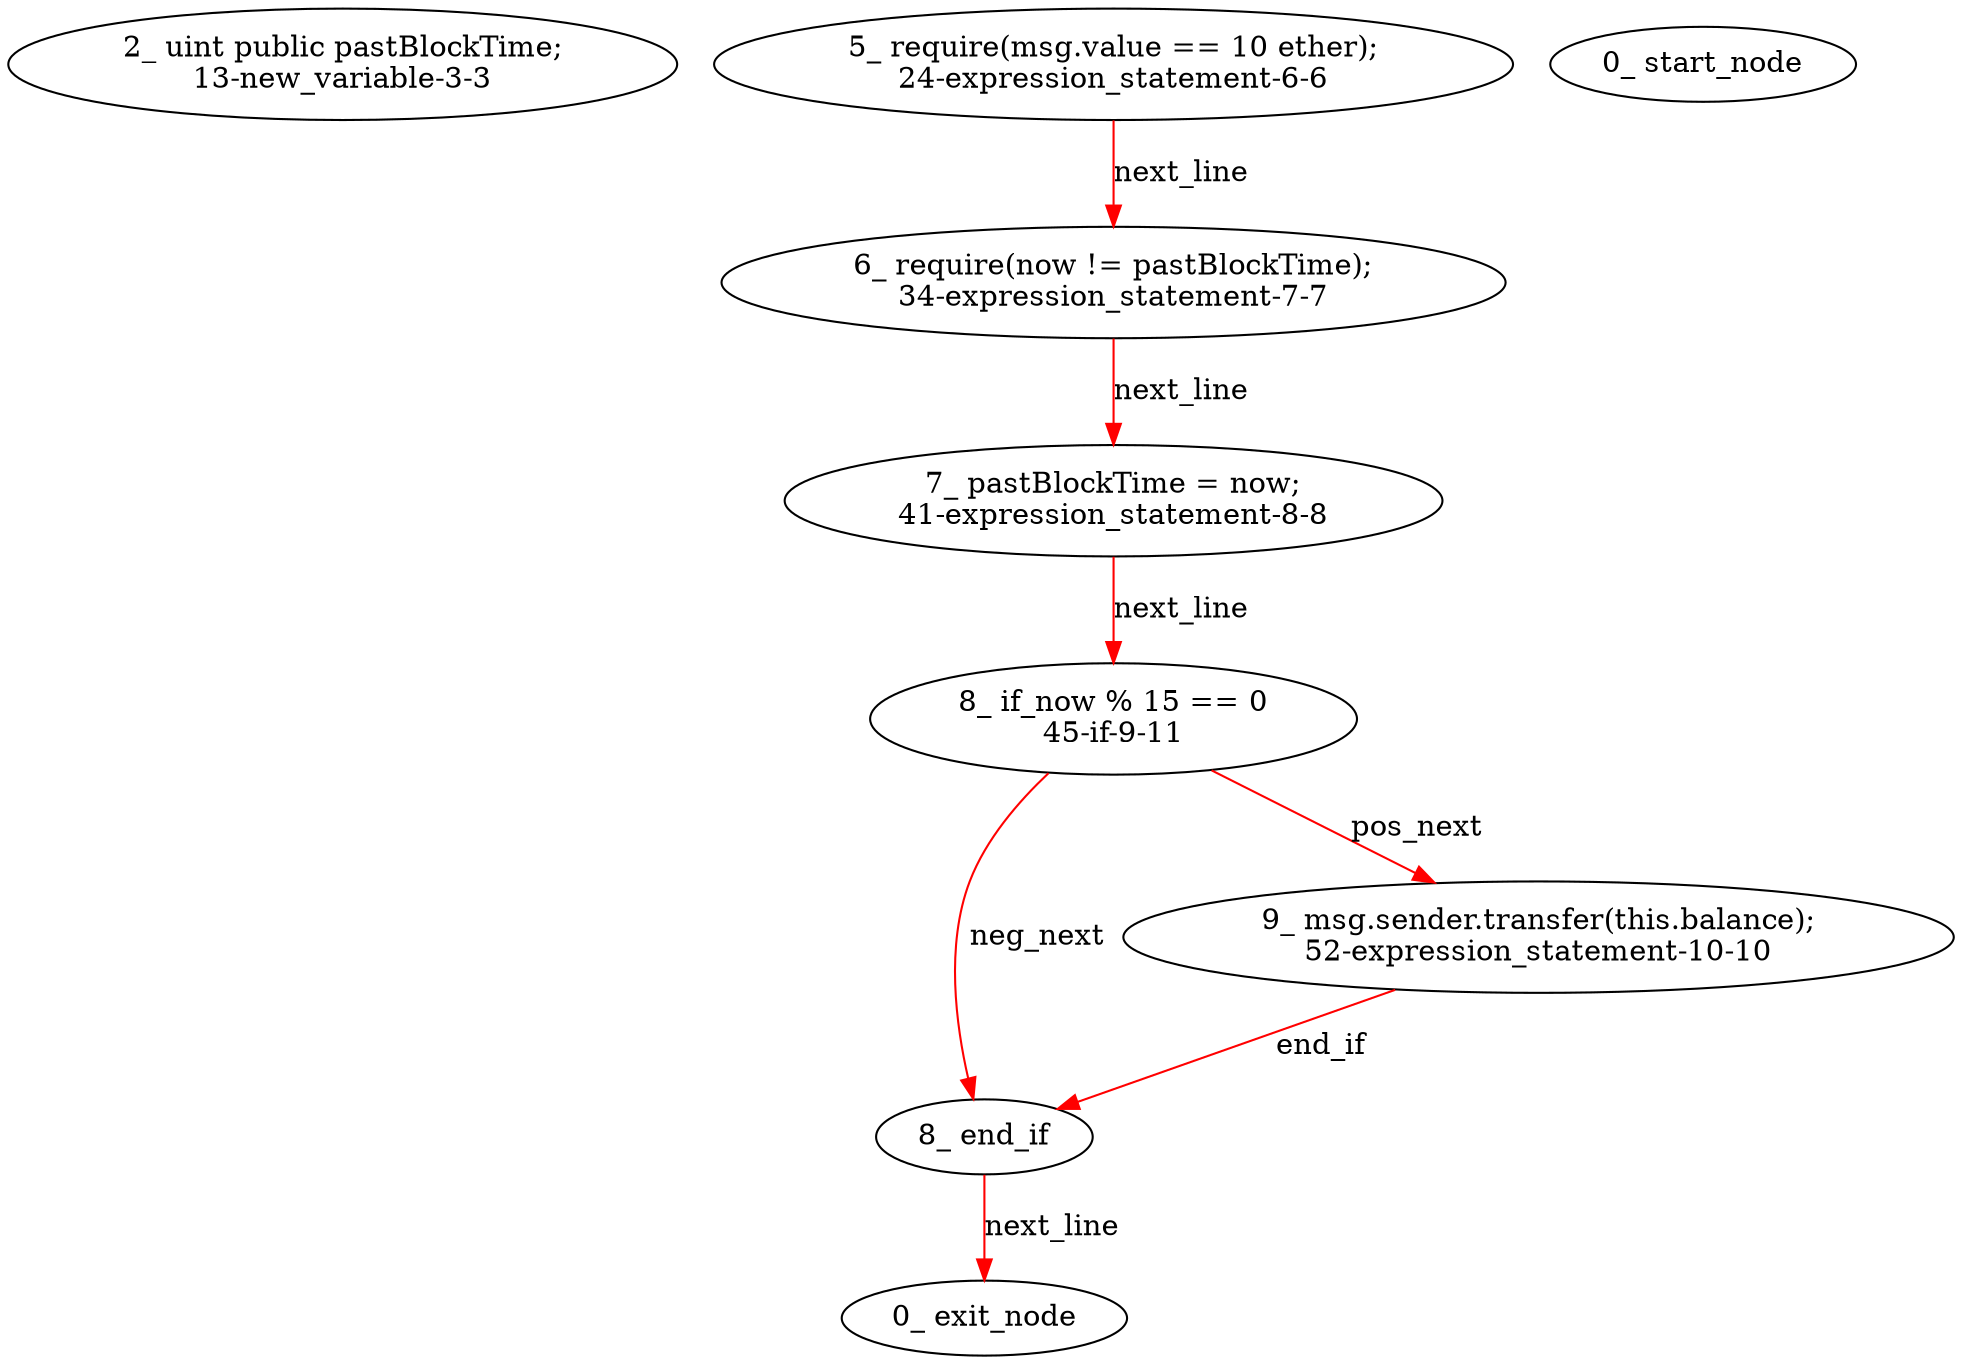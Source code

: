 digraph  {
13 [label="2_ uint public pastBlockTime;\n13-new_variable-3-3", method="", type_label=new_variable];
24 [label="5_ require(msg.value == 10 ether);\n24-expression_statement-6-6", method="", type_label=expression_statement];
34 [label="6_ require(now != pastBlockTime);\n34-expression_statement-7-7", method="", type_label=expression_statement];
41 [label="7_ pastBlockTime = now;\n41-expression_statement-8-8", method="", type_label=expression_statement];
45 [label="8_ if_now % 15 == 0\n45-if-9-11", method="", type_label=if];
103 [label="8_ end_if", method="", type_label=end_if];
52 [label="9_ msg.sender.transfer(this.balance);\n52-expression_statement-10-10", method="", type_label=expression_statement];
1 [label="0_ start_node", method="", type_label=start];
2 [label="0_ exit_node", method="", type_label=exit];
24 -> 34  [color=red, controlflow_type=next_line, edge_type=CFG_edge, key=0, label=next_line];
34 -> 41  [color=red, controlflow_type=next_line, edge_type=CFG_edge, key=0, label=next_line];
41 -> 45  [color=red, controlflow_type=next_line, edge_type=CFG_edge, key=0, label=next_line];
45 -> 52  [color=red, controlflow_type=pos_next, edge_type=CFG_edge, key=0, label=pos_next];
45 -> 103  [color=red, controlflow_type=neg_next, edge_type=CFG_edge, key=0, label=neg_next];
103 -> 2  [color=red, controlflow_type=next_line, edge_type=CFG_edge, key=0, label=next_line];
52 -> 103  [color=red, controlflow_type=end_if, edge_type=CFG_edge, key=0, label=end_if];
}
